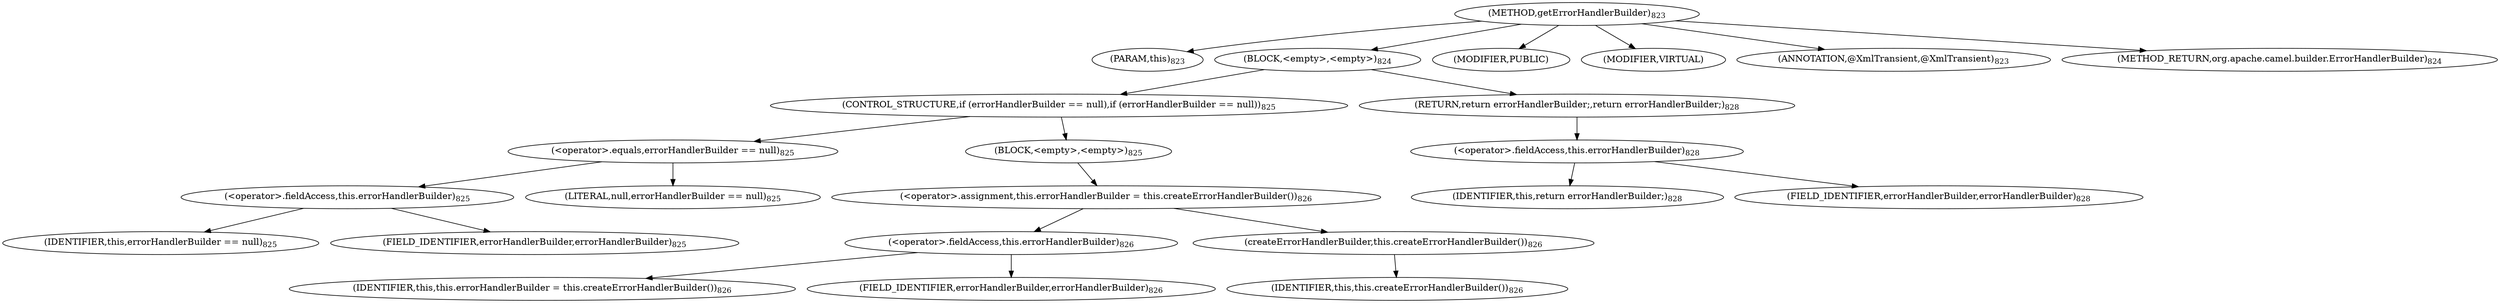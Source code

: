 digraph "getErrorHandlerBuilder" {  
"1576" [label = <(METHOD,getErrorHandlerBuilder)<SUB>823</SUB>> ]
"229" [label = <(PARAM,this)<SUB>823</SUB>> ]
"1577" [label = <(BLOCK,&lt;empty&gt;,&lt;empty&gt;)<SUB>824</SUB>> ]
"1578" [label = <(CONTROL_STRUCTURE,if (errorHandlerBuilder == null),if (errorHandlerBuilder == null))<SUB>825</SUB>> ]
"1579" [label = <(&lt;operator&gt;.equals,errorHandlerBuilder == null)<SUB>825</SUB>> ]
"1580" [label = <(&lt;operator&gt;.fieldAccess,this.errorHandlerBuilder)<SUB>825</SUB>> ]
"1581" [label = <(IDENTIFIER,this,errorHandlerBuilder == null)<SUB>825</SUB>> ]
"1582" [label = <(FIELD_IDENTIFIER,errorHandlerBuilder,errorHandlerBuilder)<SUB>825</SUB>> ]
"1583" [label = <(LITERAL,null,errorHandlerBuilder == null)<SUB>825</SUB>> ]
"1584" [label = <(BLOCK,&lt;empty&gt;,&lt;empty&gt;)<SUB>825</SUB>> ]
"1585" [label = <(&lt;operator&gt;.assignment,this.errorHandlerBuilder = this.createErrorHandlerBuilder())<SUB>826</SUB>> ]
"1586" [label = <(&lt;operator&gt;.fieldAccess,this.errorHandlerBuilder)<SUB>826</SUB>> ]
"1587" [label = <(IDENTIFIER,this,this.errorHandlerBuilder = this.createErrorHandlerBuilder())<SUB>826</SUB>> ]
"1588" [label = <(FIELD_IDENTIFIER,errorHandlerBuilder,errorHandlerBuilder)<SUB>826</SUB>> ]
"1589" [label = <(createErrorHandlerBuilder,this.createErrorHandlerBuilder())<SUB>826</SUB>> ]
"228" [label = <(IDENTIFIER,this,this.createErrorHandlerBuilder())<SUB>826</SUB>> ]
"1590" [label = <(RETURN,return errorHandlerBuilder;,return errorHandlerBuilder;)<SUB>828</SUB>> ]
"1591" [label = <(&lt;operator&gt;.fieldAccess,this.errorHandlerBuilder)<SUB>828</SUB>> ]
"1592" [label = <(IDENTIFIER,this,return errorHandlerBuilder;)<SUB>828</SUB>> ]
"1593" [label = <(FIELD_IDENTIFIER,errorHandlerBuilder,errorHandlerBuilder)<SUB>828</SUB>> ]
"1594" [label = <(MODIFIER,PUBLIC)> ]
"1595" [label = <(MODIFIER,VIRTUAL)> ]
"1596" [label = <(ANNOTATION,@XmlTransient,@XmlTransient)<SUB>823</SUB>> ]
"1597" [label = <(METHOD_RETURN,org.apache.camel.builder.ErrorHandlerBuilder)<SUB>824</SUB>> ]
  "1576" -> "229" 
  "1576" -> "1577" 
  "1576" -> "1594" 
  "1576" -> "1595" 
  "1576" -> "1596" 
  "1576" -> "1597" 
  "1577" -> "1578" 
  "1577" -> "1590" 
  "1578" -> "1579" 
  "1578" -> "1584" 
  "1579" -> "1580" 
  "1579" -> "1583" 
  "1580" -> "1581" 
  "1580" -> "1582" 
  "1584" -> "1585" 
  "1585" -> "1586" 
  "1585" -> "1589" 
  "1586" -> "1587" 
  "1586" -> "1588" 
  "1589" -> "228" 
  "1590" -> "1591" 
  "1591" -> "1592" 
  "1591" -> "1593" 
}
